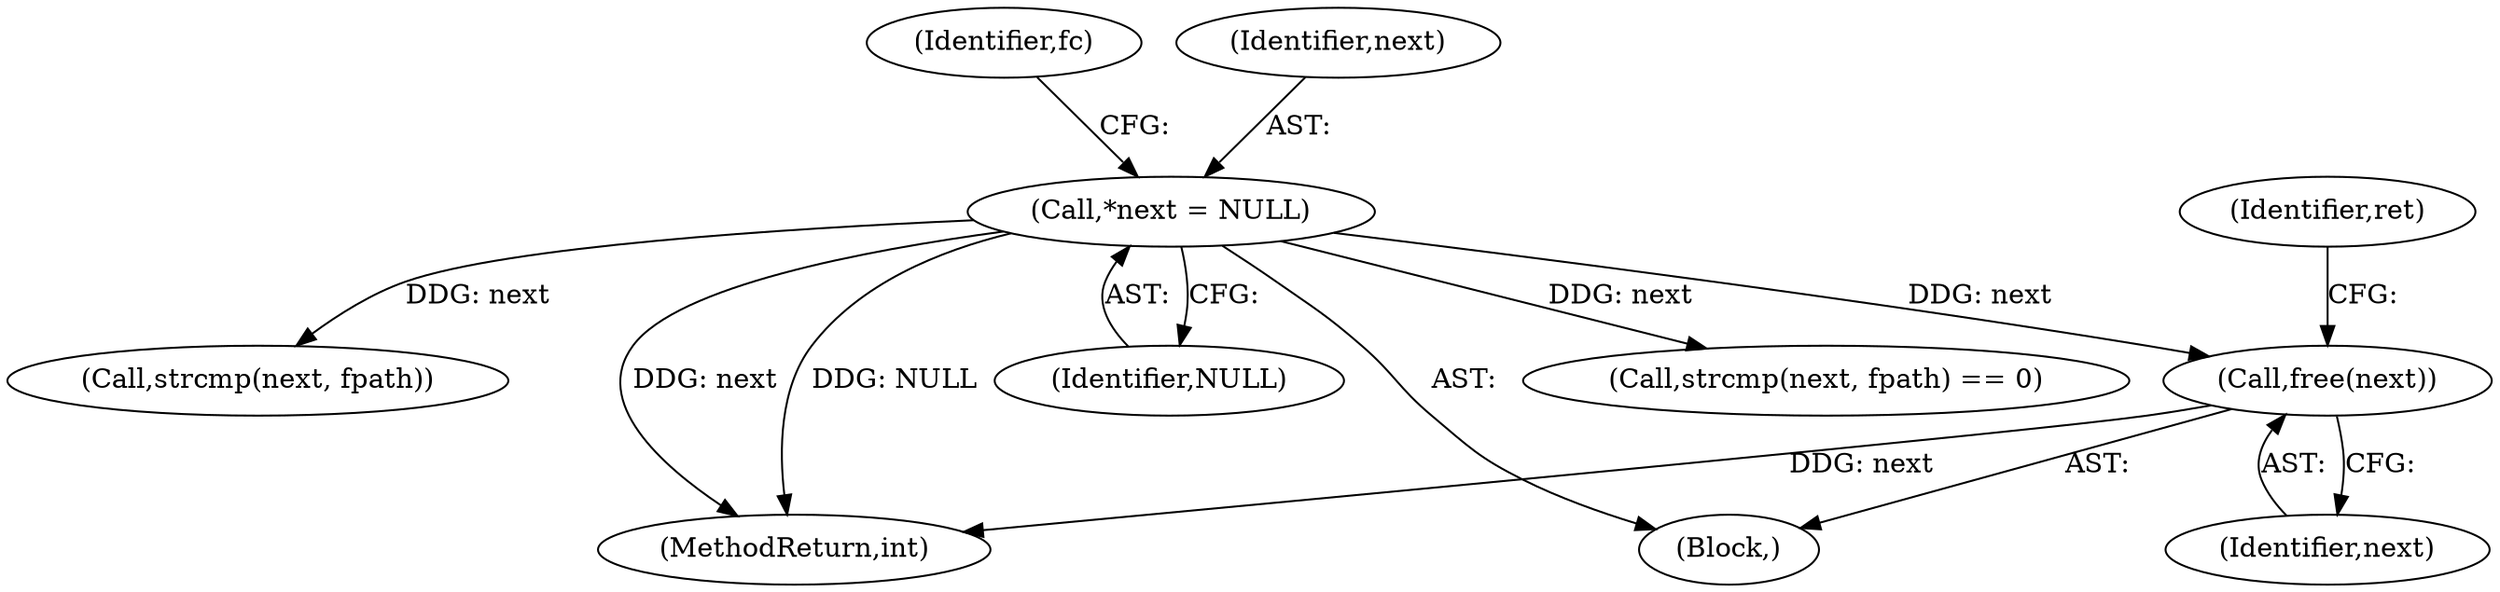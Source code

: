 digraph "0_lxcfs_a8b6c3e0537e90fba3c55910fd1b7229d54a60a7_1@API" {
"1000244" [label="(Call,free(next))"];
"1000119" [label="(Call,*next = NULL)"];
"1000103" [label="(Block,)"];
"1000181" [label="(Call,strcmp(next, fpath) == 0)"];
"1000126" [label="(Identifier,fc)"];
"1000121" [label="(Identifier,NULL)"];
"1000120" [label="(Identifier,next)"];
"1000119" [label="(Call,*next = NULL)"];
"1000244" [label="(Call,free(next))"];
"1000245" [label="(Identifier,next)"];
"1000247" [label="(Identifier,ret)"];
"1000182" [label="(Call,strcmp(next, fpath))"];
"1000248" [label="(MethodReturn,int)"];
"1000244" -> "1000103"  [label="AST: "];
"1000244" -> "1000245"  [label="CFG: "];
"1000245" -> "1000244"  [label="AST: "];
"1000247" -> "1000244"  [label="CFG: "];
"1000244" -> "1000248"  [label="DDG: next"];
"1000119" -> "1000244"  [label="DDG: next"];
"1000119" -> "1000103"  [label="AST: "];
"1000119" -> "1000121"  [label="CFG: "];
"1000120" -> "1000119"  [label="AST: "];
"1000121" -> "1000119"  [label="AST: "];
"1000126" -> "1000119"  [label="CFG: "];
"1000119" -> "1000248"  [label="DDG: NULL"];
"1000119" -> "1000248"  [label="DDG: next"];
"1000119" -> "1000181"  [label="DDG: next"];
"1000119" -> "1000182"  [label="DDG: next"];
}
